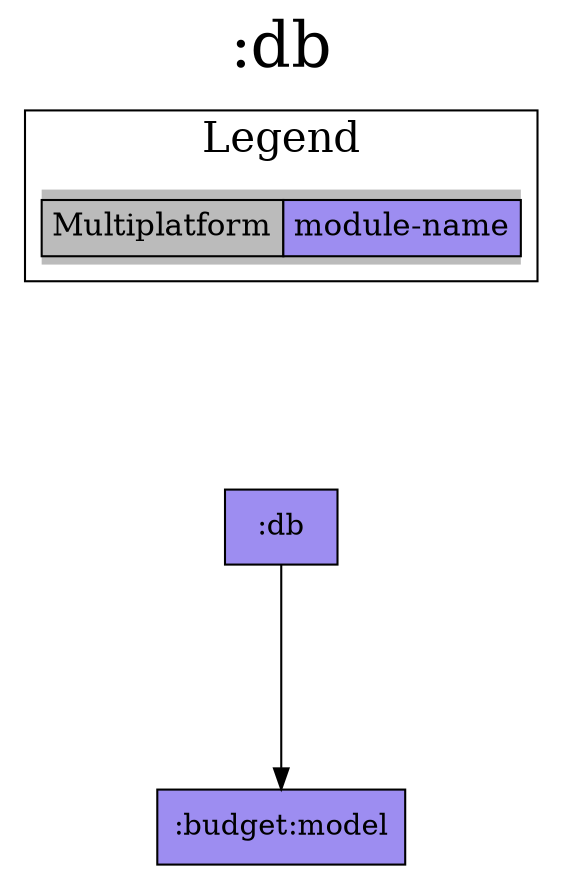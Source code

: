 digraph {
edge ["dir"="forward"]
graph ["dpi"="100","label"=":db","labelloc"="t","fontsize"="30","ranksep"="1.5","rankdir"="TB"]
node ["style"="filled"]
":budget:model" ["fillcolor"="#9D8DF1","shape"="box"]
":db" ["fillcolor"="#9D8DF1","shape"="box"]
{
edge ["dir"="none"]
graph ["rank"="same"]
}
":db" -> ":budget:model"
subgraph "cluster_legend" {
edge ["dir"="none"]
graph ["label"="Legend","fontsize"="20"]
"Legend" ["style"="filled","fillcolor"="#bbbbbb","shape"="none","margin"="0","fontsize"="15","label"=<
<TABLE BORDER="0" CELLBORDER="1" CELLSPACING="0" CELLPADDING="4">
<TR><TD>Multiplatform</TD><TD BGCOLOR="#9D8DF1">module-name</TD></TR>
</TABLE>
>]
} -> ":db" ["style"="invis"]
}
